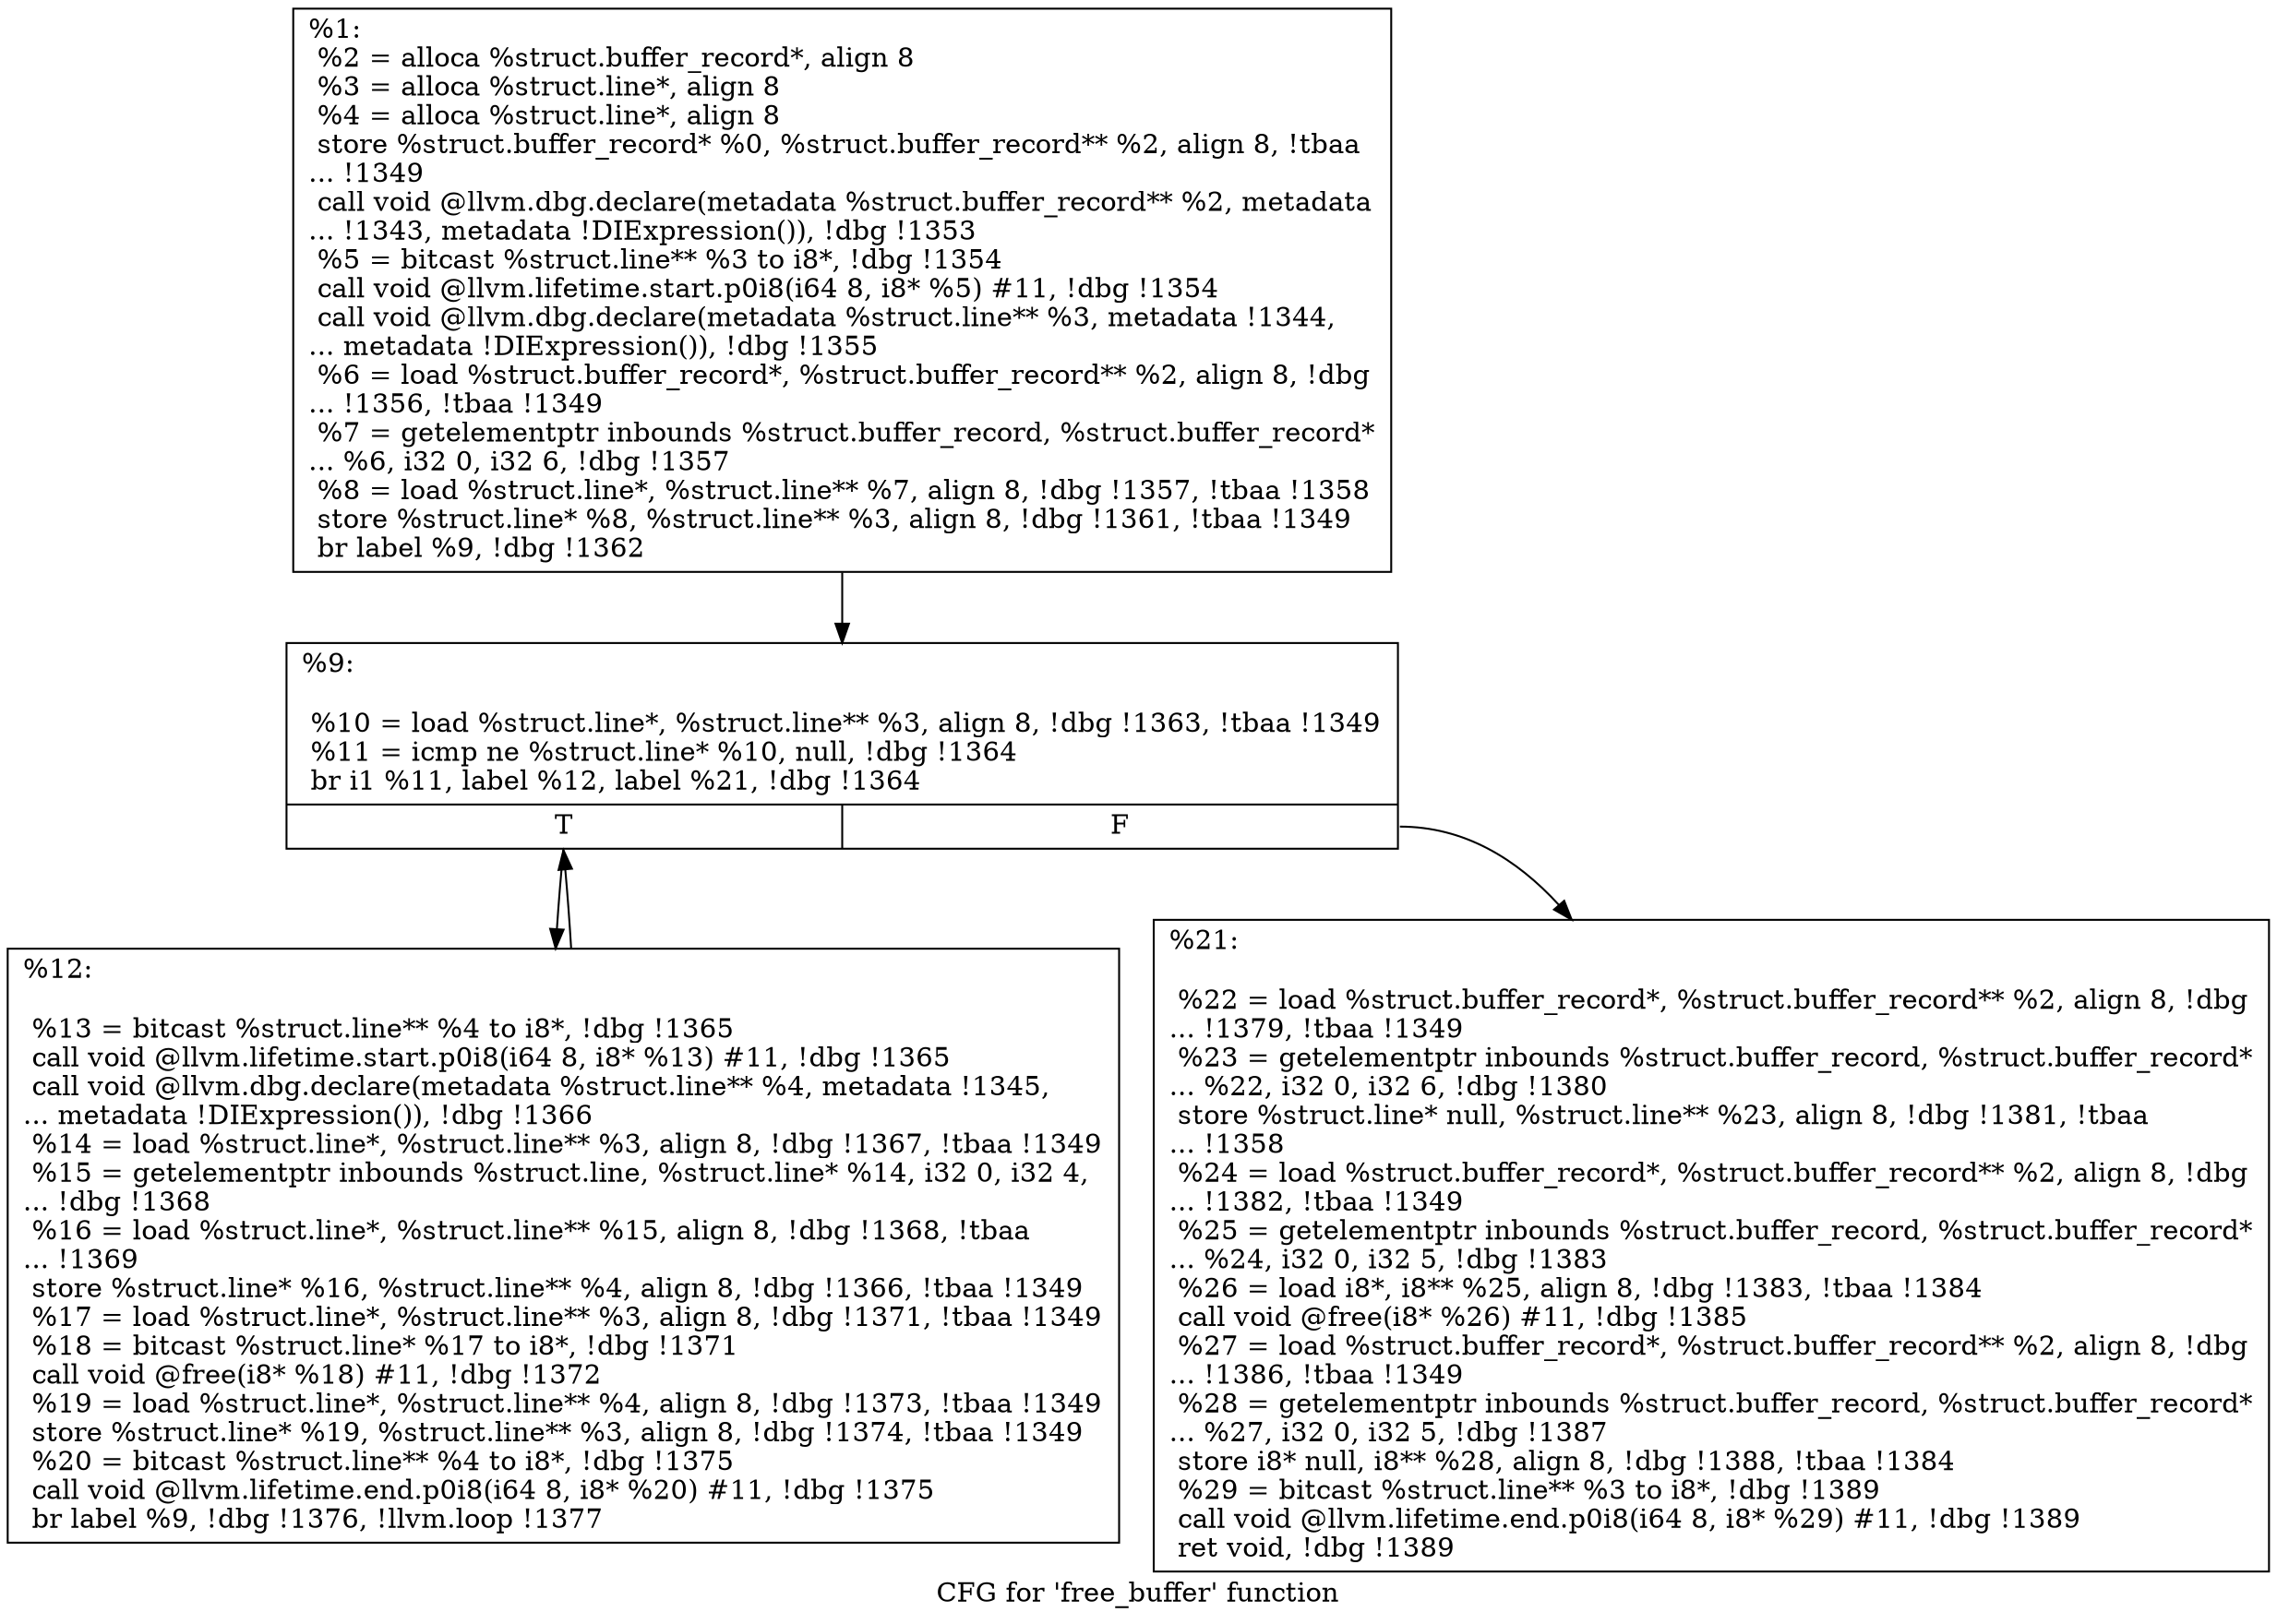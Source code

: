 digraph "CFG for 'free_buffer' function" {
	label="CFG for 'free_buffer' function";

	Node0x13354b0 [shape=record,label="{%1:\l  %2 = alloca %struct.buffer_record*, align 8\l  %3 = alloca %struct.line*, align 8\l  %4 = alloca %struct.line*, align 8\l  store %struct.buffer_record* %0, %struct.buffer_record** %2, align 8, !tbaa\l... !1349\l  call void @llvm.dbg.declare(metadata %struct.buffer_record** %2, metadata\l... !1343, metadata !DIExpression()), !dbg !1353\l  %5 = bitcast %struct.line** %3 to i8*, !dbg !1354\l  call void @llvm.lifetime.start.p0i8(i64 8, i8* %5) #11, !dbg !1354\l  call void @llvm.dbg.declare(metadata %struct.line** %3, metadata !1344,\l... metadata !DIExpression()), !dbg !1355\l  %6 = load %struct.buffer_record*, %struct.buffer_record** %2, align 8, !dbg\l... !1356, !tbaa !1349\l  %7 = getelementptr inbounds %struct.buffer_record, %struct.buffer_record*\l... %6, i32 0, i32 6, !dbg !1357\l  %8 = load %struct.line*, %struct.line** %7, align 8, !dbg !1357, !tbaa !1358\l  store %struct.line* %8, %struct.line** %3, align 8, !dbg !1361, !tbaa !1349\l  br label %9, !dbg !1362\l}"];
	Node0x13354b0 -> Node0x1358d50;
	Node0x1358d50 [shape=record,label="{%9:\l\l  %10 = load %struct.line*, %struct.line** %3, align 8, !dbg !1363, !tbaa !1349\l  %11 = icmp ne %struct.line* %10, null, !dbg !1364\l  br i1 %11, label %12, label %21, !dbg !1364\l|{<s0>T|<s1>F}}"];
	Node0x1358d50:s0 -> Node0x1358da0;
	Node0x1358d50:s1 -> Node0x1358df0;
	Node0x1358da0 [shape=record,label="{%12:\l\l  %13 = bitcast %struct.line** %4 to i8*, !dbg !1365\l  call void @llvm.lifetime.start.p0i8(i64 8, i8* %13) #11, !dbg !1365\l  call void @llvm.dbg.declare(metadata %struct.line** %4, metadata !1345,\l... metadata !DIExpression()), !dbg !1366\l  %14 = load %struct.line*, %struct.line** %3, align 8, !dbg !1367, !tbaa !1349\l  %15 = getelementptr inbounds %struct.line, %struct.line* %14, i32 0, i32 4,\l... !dbg !1368\l  %16 = load %struct.line*, %struct.line** %15, align 8, !dbg !1368, !tbaa\l... !1369\l  store %struct.line* %16, %struct.line** %4, align 8, !dbg !1366, !tbaa !1349\l  %17 = load %struct.line*, %struct.line** %3, align 8, !dbg !1371, !tbaa !1349\l  %18 = bitcast %struct.line* %17 to i8*, !dbg !1371\l  call void @free(i8* %18) #11, !dbg !1372\l  %19 = load %struct.line*, %struct.line** %4, align 8, !dbg !1373, !tbaa !1349\l  store %struct.line* %19, %struct.line** %3, align 8, !dbg !1374, !tbaa !1349\l  %20 = bitcast %struct.line** %4 to i8*, !dbg !1375\l  call void @llvm.lifetime.end.p0i8(i64 8, i8* %20) #11, !dbg !1375\l  br label %9, !dbg !1376, !llvm.loop !1377\l}"];
	Node0x1358da0 -> Node0x1358d50;
	Node0x1358df0 [shape=record,label="{%21:\l\l  %22 = load %struct.buffer_record*, %struct.buffer_record** %2, align 8, !dbg\l... !1379, !tbaa !1349\l  %23 = getelementptr inbounds %struct.buffer_record, %struct.buffer_record*\l... %22, i32 0, i32 6, !dbg !1380\l  store %struct.line* null, %struct.line** %23, align 8, !dbg !1381, !tbaa\l... !1358\l  %24 = load %struct.buffer_record*, %struct.buffer_record** %2, align 8, !dbg\l... !1382, !tbaa !1349\l  %25 = getelementptr inbounds %struct.buffer_record, %struct.buffer_record*\l... %24, i32 0, i32 5, !dbg !1383\l  %26 = load i8*, i8** %25, align 8, !dbg !1383, !tbaa !1384\l  call void @free(i8* %26) #11, !dbg !1385\l  %27 = load %struct.buffer_record*, %struct.buffer_record** %2, align 8, !dbg\l... !1386, !tbaa !1349\l  %28 = getelementptr inbounds %struct.buffer_record, %struct.buffer_record*\l... %27, i32 0, i32 5, !dbg !1387\l  store i8* null, i8** %28, align 8, !dbg !1388, !tbaa !1384\l  %29 = bitcast %struct.line** %3 to i8*, !dbg !1389\l  call void @llvm.lifetime.end.p0i8(i64 8, i8* %29) #11, !dbg !1389\l  ret void, !dbg !1389\l}"];
}
